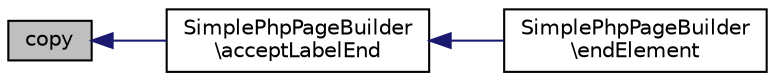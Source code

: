 digraph "copy"
{
  edge [fontname="Helvetica",fontsize="10",labelfontname="Helvetica",labelfontsize="10"];
  node [fontname="Helvetica",fontsize="10",shape=record];
  rankdir="LR";
  Node1 [label="copy",height=0.2,width=0.4,color="black", fillcolor="grey75", style="filled" fontcolor="black"];
  Node1 -> Node2 [dir="back",color="midnightblue",fontsize="10",style="solid",fontname="Helvetica"];
  Node2 [label="SimplePhpPageBuilder\l\\acceptLabelEnd",height=0.2,width=0.4,color="black", fillcolor="white", style="filled",URL="$class_simple_php_page_builder.html#a7b361e536bf07cb0a1626f82a0f6acb1"];
  Node2 -> Node3 [dir="back",color="midnightblue",fontsize="10",style="solid",fontname="Helvetica"];
  Node3 [label="SimplePhpPageBuilder\l\\endElement",height=0.2,width=0.4,color="black", fillcolor="white", style="filled",URL="$class_simple_php_page_builder.html#a244bb4b318beb77a7e2eb1c79d0f62e1"];
}
